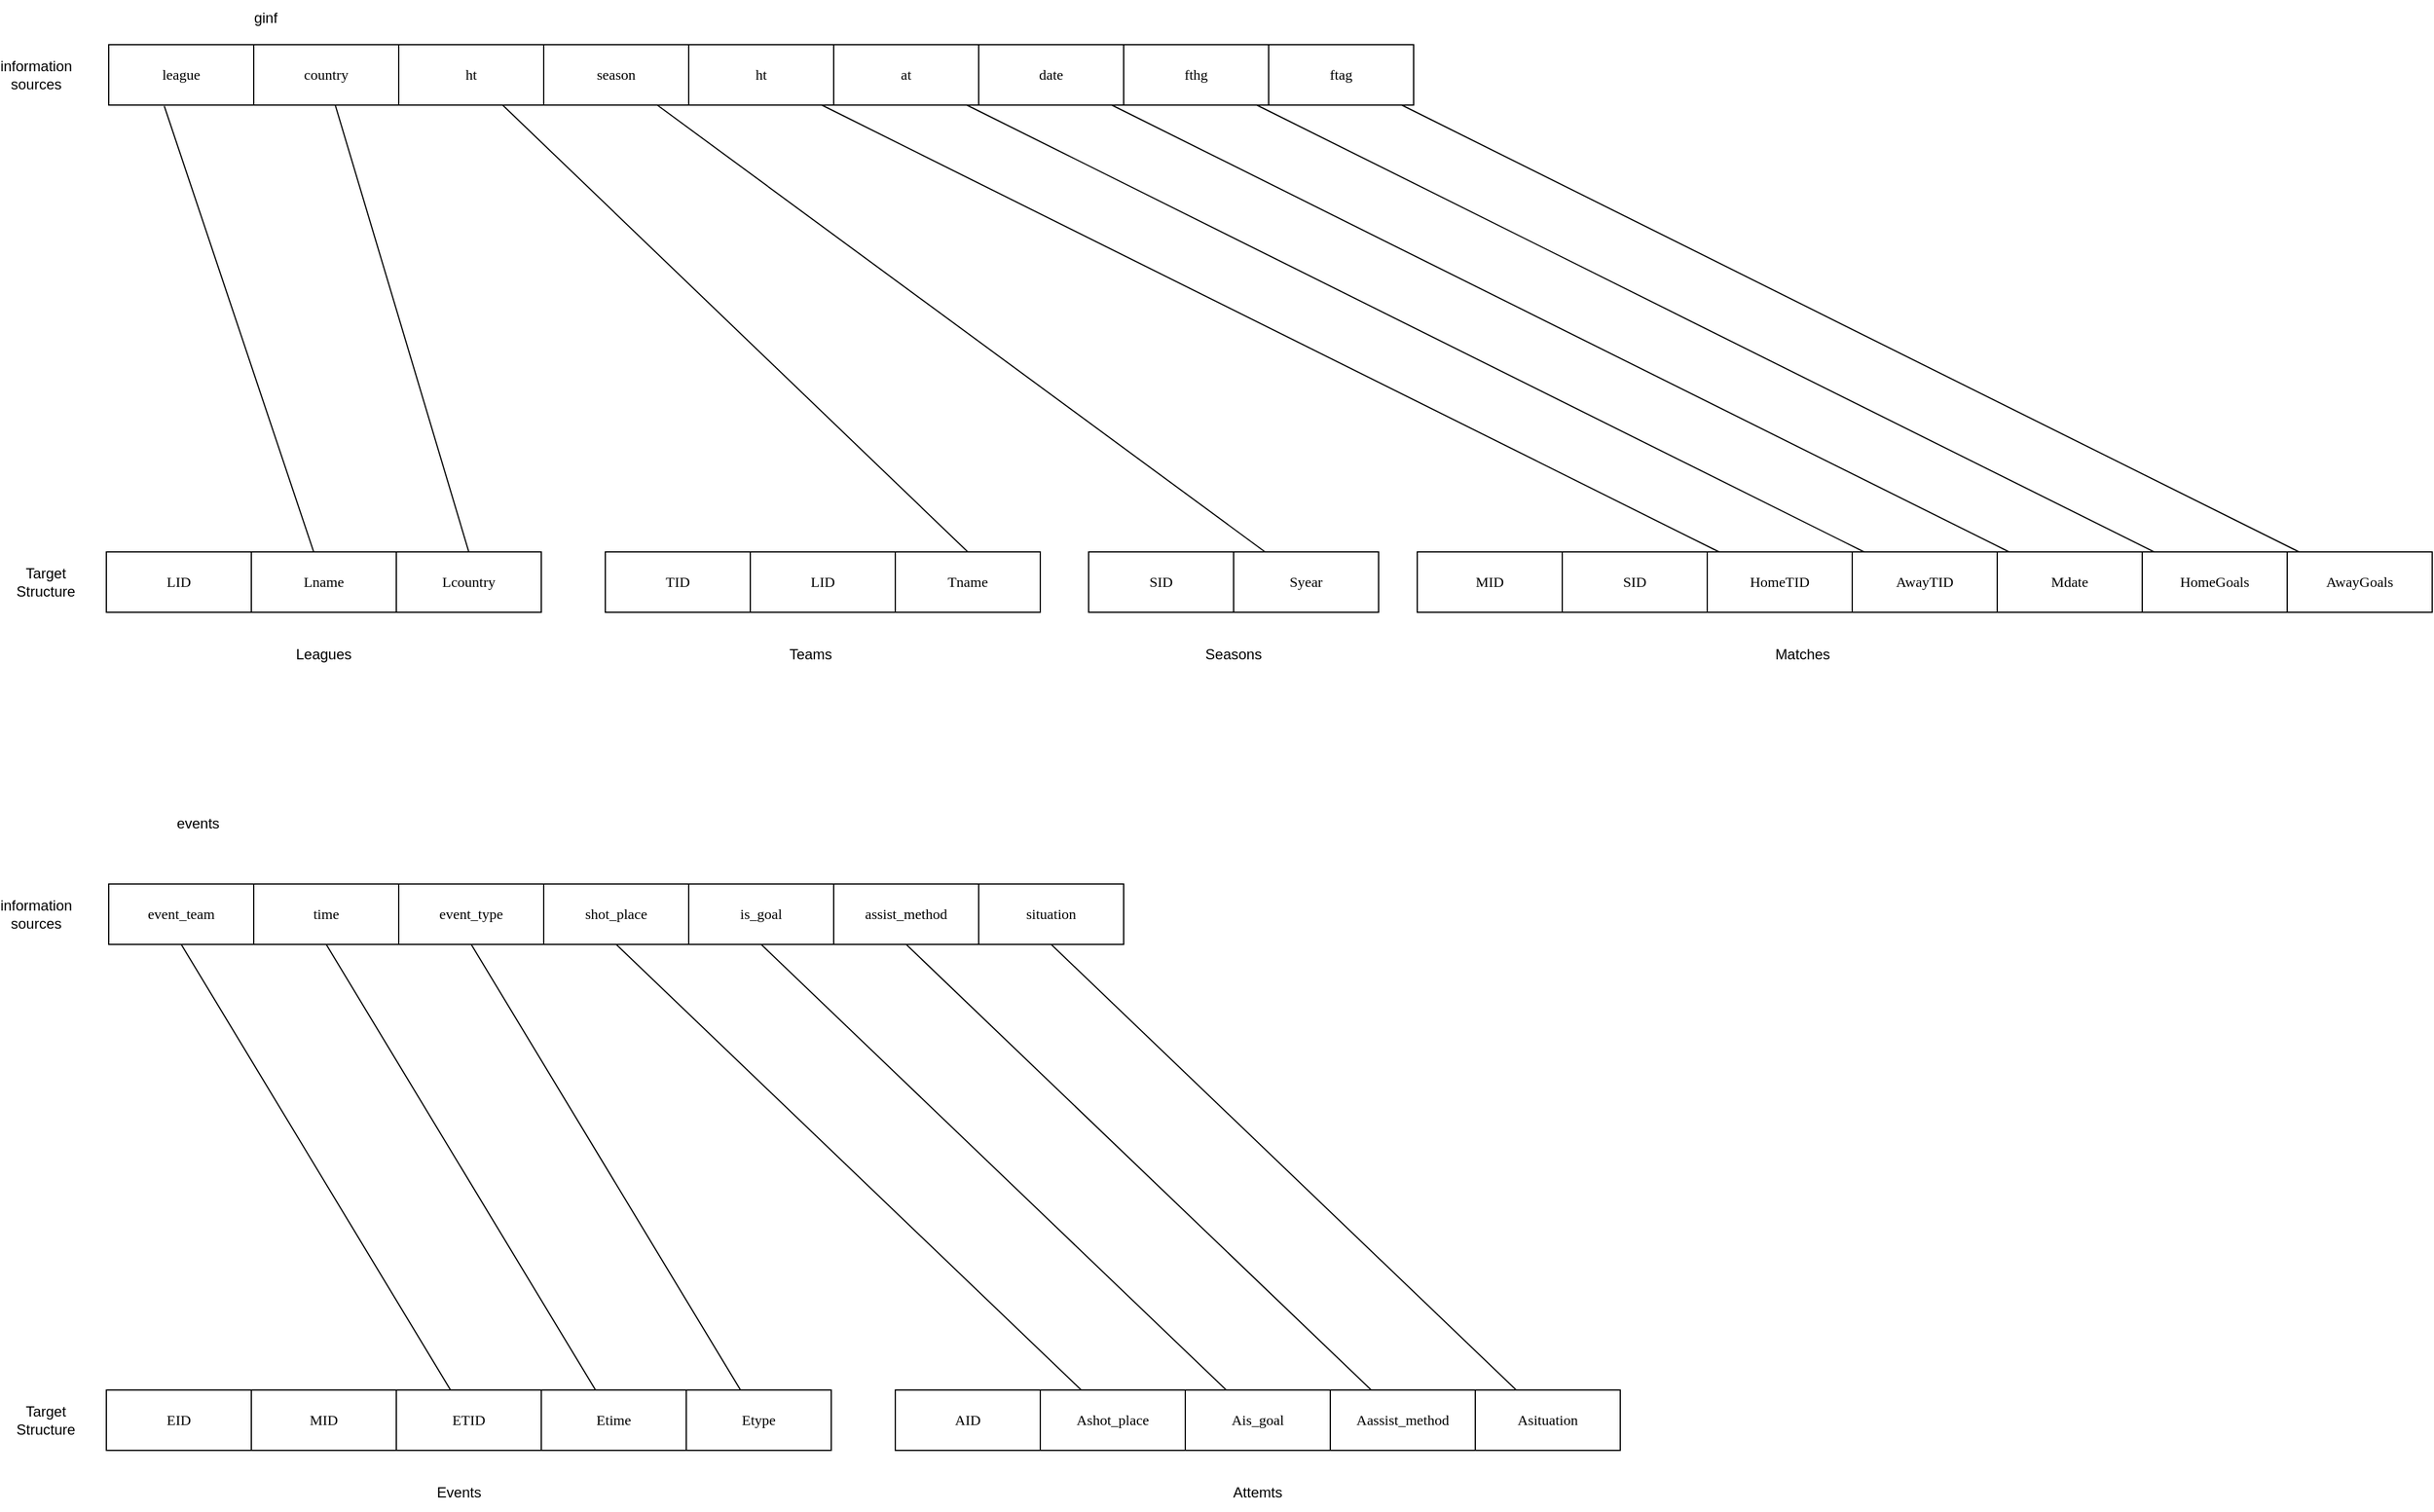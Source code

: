 <mxfile version="18.1.3" type="google"><diagram name="Page-1" id="52a04d89-c75d-2922-d76d-85b35f80e030"><mxGraphModel dx="1531" dy="1264" grid="1" gridSize="10" guides="1" tooltips="1" connect="1" arrows="1" fold="1" page="0" pageScale="1" pageWidth="1100" pageHeight="850" background="none" math="0" shadow="0"><root><mxCell id="0"/><mxCell id="1" parent="0"/><mxCell id="17472293e6e8944d-29" value="league" style="whiteSpace=wrap;html=1;rounded=0;shadow=0;comic=0;labelBackgroundColor=none;strokeWidth=1;fontFamily=Verdana;fontSize=12;align=center;" parent="1" vertex="1"><mxGeometry x="80" y="60" width="120" height="50" as="geometry"/></mxCell><mxCell id="tHcgR8gT8aLDd9sxSifH-13" style="edgeStyle=none;rounded=0;orthogonalLoop=1;jettySize=auto;html=1;entryX=0.5;entryY=0;entryDx=0;entryDy=0;endArrow=none;endFill=0;" edge="1" parent="1" source="17472293e6e8944d-30" target="tHcgR8gT8aLDd9sxSifH-5"><mxGeometry relative="1" as="geometry"/></mxCell><mxCell id="17472293e6e8944d-30" value="country" style="whiteSpace=wrap;html=1;rounded=0;shadow=0;comic=0;labelBackgroundColor=none;strokeWidth=1;fontFamily=Verdana;fontSize=12;align=center;" parent="1" vertex="1"><mxGeometry x="200" y="60" width="120" height="50" as="geometry"/></mxCell><mxCell id="tHcgR8gT8aLDd9sxSifH-1" style="rounded=0;orthogonalLoop=1;jettySize=auto;html=1;entryX=0.383;entryY=1.016;entryDx=0;entryDy=0;entryPerimeter=0;endArrow=none;endFill=0;" edge="1" parent="1" source="1fdf3b25b50cf41e-25" target="17472293e6e8944d-29"><mxGeometry relative="1" as="geometry"/></mxCell><mxCell id="1fdf3b25b50cf41e-25" value="Lname" style="whiteSpace=wrap;html=1;rounded=0;shadow=0;comic=0;labelBackgroundColor=none;strokeWidth=1;fontFamily=Verdana;fontSize=12;align=center;" parent="1" vertex="1"><mxGeometry x="198" y="480" width="120" height="50" as="geometry"/></mxCell><mxCell id="tHcgR8gT8aLDd9sxSifH-2" value="information sources" style="text;html=1;strokeColor=none;fillColor=none;align=center;verticalAlign=middle;whiteSpace=wrap;rounded=0;" vertex="1" parent="1"><mxGeometry x="-10" y="70" width="60" height="30" as="geometry"/></mxCell><mxCell id="tHcgR8gT8aLDd9sxSifH-3" value="Target Structure" style="text;html=1;strokeColor=none;fillColor=none;align=center;verticalAlign=middle;whiteSpace=wrap;rounded=0;" vertex="1" parent="1"><mxGeometry x="-2" y="490" width="60" height="30" as="geometry"/></mxCell><mxCell id="tHcgR8gT8aLDd9sxSifH-4" value="LID" style="whiteSpace=wrap;html=1;rounded=0;shadow=0;comic=0;labelBackgroundColor=none;strokeWidth=1;fontFamily=Verdana;fontSize=12;align=center;" vertex="1" parent="1"><mxGeometry x="78" y="480" width="120" height="50" as="geometry"/></mxCell><mxCell id="tHcgR8gT8aLDd9sxSifH-5" value="Lcountry" style="whiteSpace=wrap;html=1;rounded=0;shadow=0;comic=0;labelBackgroundColor=none;strokeWidth=1;fontFamily=Verdana;fontSize=12;align=center;" vertex="1" parent="1"><mxGeometry x="318" y="480" width="120" height="50" as="geometry"/></mxCell><mxCell id="tHcgR8gT8aLDd9sxSifH-6" value="Tname" style="whiteSpace=wrap;html=1;rounded=0;shadow=0;comic=0;labelBackgroundColor=none;strokeWidth=1;fontFamily=Verdana;fontSize=12;align=center;" vertex="1" parent="1"><mxGeometry x="731" y="480" width="120" height="50" as="geometry"/></mxCell><mxCell id="tHcgR8gT8aLDd9sxSifH-7" value="TID" style="whiteSpace=wrap;html=1;rounded=0;shadow=0;comic=0;labelBackgroundColor=none;strokeWidth=1;fontFamily=Verdana;fontSize=12;align=center;" vertex="1" parent="1"><mxGeometry x="491" y="480" width="120" height="50" as="geometry"/></mxCell><mxCell id="tHcgR8gT8aLDd9sxSifH-20" value="" style="edgeStyle=none;rounded=0;orthogonalLoop=1;jettySize=auto;html=1;endArrow=none;endFill=0;exitX=0.5;exitY=0;exitDx=0;exitDy=0;" edge="1" parent="1" source="tHcgR8gT8aLDd9sxSifH-6" target="tHcgR8gT8aLDd9sxSifH-19"><mxGeometry relative="1" as="geometry"/></mxCell><mxCell id="tHcgR8gT8aLDd9sxSifH-8" value="LID" style="whiteSpace=wrap;html=1;rounded=0;shadow=0;comic=0;labelBackgroundColor=none;strokeWidth=1;fontFamily=Verdana;fontSize=12;align=center;" vertex="1" parent="1"><mxGeometry x="611" y="480" width="120" height="50" as="geometry"/></mxCell><mxCell id="tHcgR8gT8aLDd9sxSifH-12" value="ginf" style="text;html=1;strokeColor=none;fillColor=none;align=center;verticalAlign=middle;whiteSpace=wrap;rounded=0;" vertex="1" parent="1"><mxGeometry x="180" y="23" width="60" height="30" as="geometry"/></mxCell><mxCell id="tHcgR8gT8aLDd9sxSifH-14" value="Leagues" style="text;html=1;strokeColor=none;fillColor=none;align=center;verticalAlign=middle;whiteSpace=wrap;rounded=0;" vertex="1" parent="1"><mxGeometry x="228" y="550" width="60" height="30" as="geometry"/></mxCell><mxCell id="tHcgR8gT8aLDd9sxSifH-15" value="Teams" style="text;html=1;strokeColor=none;fillColor=none;align=center;verticalAlign=middle;whiteSpace=wrap;rounded=0;" vertex="1" parent="1"><mxGeometry x="631" y="550" width="60" height="30" as="geometry"/></mxCell><mxCell id="tHcgR8gT8aLDd9sxSifH-19" value="ht" style="whiteSpace=wrap;html=1;rounded=0;shadow=0;comic=0;labelBackgroundColor=none;strokeWidth=1;fontFamily=Verdana;fontSize=12;align=center;" vertex="1" parent="1"><mxGeometry x="320" y="60" width="120" height="50" as="geometry"/></mxCell><mxCell id="tHcgR8gT8aLDd9sxSifH-22" value="SID" style="whiteSpace=wrap;html=1;rounded=0;shadow=0;comic=0;labelBackgroundColor=none;strokeWidth=1;fontFamily=Verdana;fontSize=12;align=center;" vertex="1" parent="1"><mxGeometry x="891" y="480" width="120" height="50" as="geometry"/></mxCell><mxCell id="tHcgR8gT8aLDd9sxSifH-26" value="" style="edgeStyle=none;rounded=0;orthogonalLoop=1;jettySize=auto;html=1;endArrow=none;endFill=0;" edge="1" parent="1" source="tHcgR8gT8aLDd9sxSifH-23" target="tHcgR8gT8aLDd9sxSifH-25"><mxGeometry relative="1" as="geometry"/></mxCell><mxCell id="tHcgR8gT8aLDd9sxSifH-23" value="Syear" style="whiteSpace=wrap;html=1;rounded=0;shadow=0;comic=0;labelBackgroundColor=none;strokeWidth=1;fontFamily=Verdana;fontSize=12;align=center;" vertex="1" parent="1"><mxGeometry x="1011" y="480" width="120" height="50" as="geometry"/></mxCell><mxCell id="tHcgR8gT8aLDd9sxSifH-24" value="Seasons" style="text;html=1;strokeColor=none;fillColor=none;align=center;verticalAlign=middle;whiteSpace=wrap;rounded=0;" vertex="1" parent="1"><mxGeometry x="981" y="550" width="60" height="30" as="geometry"/></mxCell><mxCell id="tHcgR8gT8aLDd9sxSifH-25" value="season" style="whiteSpace=wrap;html=1;rounded=0;shadow=0;comic=0;labelBackgroundColor=none;strokeWidth=1;fontFamily=Verdana;fontSize=12;align=center;" vertex="1" parent="1"><mxGeometry x="440" y="60" width="120" height="50" as="geometry"/></mxCell><mxCell id="tHcgR8gT8aLDd9sxSifH-27" value="MID" style="whiteSpace=wrap;html=1;rounded=0;shadow=0;comic=0;labelBackgroundColor=none;strokeWidth=1;fontFamily=Verdana;fontSize=12;align=center;" vertex="1" parent="1"><mxGeometry x="1163" y="480" width="120" height="50" as="geometry"/></mxCell><mxCell id="tHcgR8gT8aLDd9sxSifH-35" value="" style="edgeStyle=none;rounded=0;orthogonalLoop=1;jettySize=auto;html=1;endArrow=none;endFill=0;" edge="1" parent="1" source="tHcgR8gT8aLDd9sxSifH-28" target="tHcgR8gT8aLDd9sxSifH-34"><mxGeometry relative="1" as="geometry"/></mxCell><mxCell id="tHcgR8gT8aLDd9sxSifH-28" value="HomeTID" style="whiteSpace=wrap;html=1;rounded=0;shadow=0;comic=0;labelBackgroundColor=none;strokeWidth=1;fontFamily=Verdana;fontSize=12;align=center;" vertex="1" parent="1"><mxGeometry x="1403" y="480" width="120" height="50" as="geometry"/></mxCell><mxCell id="tHcgR8gT8aLDd9sxSifH-29" value="Matches" style="text;html=1;strokeColor=none;fillColor=none;align=center;verticalAlign=middle;whiteSpace=wrap;rounded=0;" vertex="1" parent="1"><mxGeometry x="1452" y="550" width="60" height="30" as="geometry"/></mxCell><mxCell id="tHcgR8gT8aLDd9sxSifH-38" value="" style="edgeStyle=none;rounded=0;orthogonalLoop=1;jettySize=auto;html=1;endArrow=none;endFill=0;" edge="1" parent="1" source="tHcgR8gT8aLDd9sxSifH-30" target="tHcgR8gT8aLDd9sxSifH-37"><mxGeometry relative="1" as="geometry"/></mxCell><mxCell id="tHcgR8gT8aLDd9sxSifH-30" value="AwayTID" style="whiteSpace=wrap;html=1;rounded=0;shadow=0;comic=0;labelBackgroundColor=none;strokeWidth=1;fontFamily=Verdana;fontSize=12;align=center;" vertex="1" parent="1"><mxGeometry x="1523" y="480" width="120" height="50" as="geometry"/></mxCell><mxCell id="tHcgR8gT8aLDd9sxSifH-31" value="SID" style="whiteSpace=wrap;html=1;rounded=0;shadow=0;comic=0;labelBackgroundColor=none;strokeWidth=1;fontFamily=Verdana;fontSize=12;align=center;" vertex="1" parent="1"><mxGeometry x="1283" y="480" width="120" height="50" as="geometry"/></mxCell><mxCell id="tHcgR8gT8aLDd9sxSifH-43" value="" style="edgeStyle=none;rounded=0;orthogonalLoop=1;jettySize=auto;html=1;endArrow=none;endFill=0;" edge="1" parent="1" source="tHcgR8gT8aLDd9sxSifH-32" target="tHcgR8gT8aLDd9sxSifH-42"><mxGeometry relative="1" as="geometry"/></mxCell><mxCell id="tHcgR8gT8aLDd9sxSifH-32" value="HomeGoals" style="whiteSpace=wrap;html=1;rounded=0;shadow=0;comic=0;labelBackgroundColor=none;strokeWidth=1;fontFamily=Verdana;fontSize=12;align=center;" vertex="1" parent="1"><mxGeometry x="1763" y="480" width="120" height="50" as="geometry"/></mxCell><mxCell id="tHcgR8gT8aLDd9sxSifH-45" value="" style="edgeStyle=none;rounded=0;orthogonalLoop=1;jettySize=auto;html=1;endArrow=none;endFill=0;" edge="1" parent="1" source="tHcgR8gT8aLDd9sxSifH-33" target="tHcgR8gT8aLDd9sxSifH-44"><mxGeometry relative="1" as="geometry"/></mxCell><mxCell id="tHcgR8gT8aLDd9sxSifH-33" value="AwayGoals" style="whiteSpace=wrap;html=1;rounded=0;shadow=0;comic=0;labelBackgroundColor=none;strokeWidth=1;fontFamily=Verdana;fontSize=12;align=center;" vertex="1" parent="1"><mxGeometry x="1883" y="480" width="120" height="50" as="geometry"/></mxCell><mxCell id="tHcgR8gT8aLDd9sxSifH-34" value="ht" style="whiteSpace=wrap;html=1;rounded=0;shadow=0;comic=0;labelBackgroundColor=none;strokeWidth=1;fontFamily=Verdana;fontSize=12;align=center;" vertex="1" parent="1"><mxGeometry x="560" y="60" width="120" height="50" as="geometry"/></mxCell><mxCell id="tHcgR8gT8aLDd9sxSifH-41" value="" style="edgeStyle=none;rounded=0;orthogonalLoop=1;jettySize=auto;html=1;endArrow=none;endFill=0;" edge="1" parent="1" source="tHcgR8gT8aLDd9sxSifH-36" target="tHcgR8gT8aLDd9sxSifH-40"><mxGeometry relative="1" as="geometry"/></mxCell><mxCell id="tHcgR8gT8aLDd9sxSifH-36" value="Mdate" style="whiteSpace=wrap;html=1;rounded=0;shadow=0;comic=0;labelBackgroundColor=none;strokeWidth=1;fontFamily=Verdana;fontSize=12;align=center;" vertex="1" parent="1"><mxGeometry x="1643" y="480" width="120" height="50" as="geometry"/></mxCell><mxCell id="tHcgR8gT8aLDd9sxSifH-37" value="at" style="whiteSpace=wrap;html=1;rounded=0;shadow=0;comic=0;labelBackgroundColor=none;strokeWidth=1;fontFamily=Verdana;fontSize=12;align=center;" vertex="1" parent="1"><mxGeometry x="680" y="60" width="120" height="50" as="geometry"/></mxCell><mxCell id="tHcgR8gT8aLDd9sxSifH-40" value="date" style="whiteSpace=wrap;html=1;rounded=0;shadow=0;comic=0;labelBackgroundColor=none;strokeWidth=1;fontFamily=Verdana;fontSize=12;align=center;" vertex="1" parent="1"><mxGeometry x="800" y="60" width="120" height="50" as="geometry"/></mxCell><mxCell id="tHcgR8gT8aLDd9sxSifH-42" value="fthg" style="whiteSpace=wrap;html=1;rounded=0;shadow=0;comic=0;labelBackgroundColor=none;strokeWidth=1;fontFamily=Verdana;fontSize=12;align=center;" vertex="1" parent="1"><mxGeometry x="920" y="60" width="120" height="50" as="geometry"/></mxCell><mxCell id="tHcgR8gT8aLDd9sxSifH-44" value="ftag" style="whiteSpace=wrap;html=1;rounded=0;shadow=0;comic=0;labelBackgroundColor=none;strokeWidth=1;fontFamily=Verdana;fontSize=12;align=center;" vertex="1" parent="1"><mxGeometry x="1040" y="60" width="120" height="50" as="geometry"/></mxCell><mxCell id="tHcgR8gT8aLDd9sxSifH-46" value="event_team" style="whiteSpace=wrap;html=1;rounded=0;shadow=0;comic=0;labelBackgroundColor=none;strokeWidth=1;fontFamily=Verdana;fontSize=12;align=center;" vertex="1" parent="1"><mxGeometry x="80" y="755" width="120" height="50" as="geometry"/></mxCell><mxCell id="tHcgR8gT8aLDd9sxSifH-48" value="time" style="whiteSpace=wrap;html=1;rounded=0;shadow=0;comic=0;labelBackgroundColor=none;strokeWidth=1;fontFamily=Verdana;fontSize=12;align=center;" vertex="1" parent="1"><mxGeometry x="200" y="755" width="120" height="50" as="geometry"/></mxCell><mxCell id="tHcgR8gT8aLDd9sxSifH-50" value="MID" style="whiteSpace=wrap;html=1;rounded=0;shadow=0;comic=0;labelBackgroundColor=none;strokeWidth=1;fontFamily=Verdana;fontSize=12;align=center;" vertex="1" parent="1"><mxGeometry x="198" y="1174" width="120" height="50" as="geometry"/></mxCell><mxCell id="tHcgR8gT8aLDd9sxSifH-51" value="information sources" style="text;html=1;strokeColor=none;fillColor=none;align=center;verticalAlign=middle;whiteSpace=wrap;rounded=0;" vertex="1" parent="1"><mxGeometry x="-10" y="765" width="60" height="30" as="geometry"/></mxCell><mxCell id="tHcgR8gT8aLDd9sxSifH-52" value="Target Structure" style="text;html=1;strokeColor=none;fillColor=none;align=center;verticalAlign=middle;whiteSpace=wrap;rounded=0;" vertex="1" parent="1"><mxGeometry x="-2" y="1184" width="60" height="30" as="geometry"/></mxCell><mxCell id="tHcgR8gT8aLDd9sxSifH-53" value="EID" style="whiteSpace=wrap;html=1;rounded=0;shadow=0;comic=0;labelBackgroundColor=none;strokeWidth=1;fontFamily=Verdana;fontSize=12;align=center;" vertex="1" parent="1"><mxGeometry x="78" y="1174" width="120" height="50" as="geometry"/></mxCell><mxCell id="tHcgR8gT8aLDd9sxSifH-71" style="edgeStyle=none;rounded=0;orthogonalLoop=1;jettySize=auto;html=1;entryX=0.5;entryY=1;entryDx=0;entryDy=0;endArrow=none;endFill=0;" edge="1" parent="1" source="tHcgR8gT8aLDd9sxSifH-54" target="tHcgR8gT8aLDd9sxSifH-46"><mxGeometry relative="1" as="geometry"/></mxCell><mxCell id="tHcgR8gT8aLDd9sxSifH-54" value="ETID" style="whiteSpace=wrap;html=1;rounded=0;shadow=0;comic=0;labelBackgroundColor=none;strokeWidth=1;fontFamily=Verdana;fontSize=12;align=center;" vertex="1" parent="1"><mxGeometry x="318" y="1174" width="120" height="50" as="geometry"/></mxCell><mxCell id="tHcgR8gT8aLDd9sxSifH-55" value="AID" style="whiteSpace=wrap;html=1;rounded=0;shadow=0;comic=0;labelBackgroundColor=none;strokeWidth=1;fontFamily=Verdana;fontSize=12;align=center;" vertex="1" parent="1"><mxGeometry x="731" y="1174" width="120" height="50" as="geometry"/></mxCell><mxCell id="tHcgR8gT8aLDd9sxSifH-72" style="edgeStyle=none;rounded=0;orthogonalLoop=1;jettySize=auto;html=1;entryX=0.5;entryY=1;entryDx=0;entryDy=0;endArrow=none;endFill=0;" edge="1" parent="1" source="tHcgR8gT8aLDd9sxSifH-56" target="tHcgR8gT8aLDd9sxSifH-48"><mxGeometry relative="1" as="geometry"/></mxCell><mxCell id="tHcgR8gT8aLDd9sxSifH-56" value="Etime" style="whiteSpace=wrap;html=1;rounded=0;shadow=0;comic=0;labelBackgroundColor=none;strokeWidth=1;fontFamily=Verdana;fontSize=12;align=center;" vertex="1" parent="1"><mxGeometry x="438" y="1174" width="120" height="50" as="geometry"/></mxCell><mxCell id="tHcgR8gT8aLDd9sxSifH-73" style="edgeStyle=none;rounded=0;orthogonalLoop=1;jettySize=auto;html=1;entryX=0.5;entryY=1;entryDx=0;entryDy=0;endArrow=none;endFill=0;" edge="1" parent="1" source="tHcgR8gT8aLDd9sxSifH-58" target="tHcgR8gT8aLDd9sxSifH-62"><mxGeometry relative="1" as="geometry"/></mxCell><mxCell id="tHcgR8gT8aLDd9sxSifH-58" value="Etype" style="whiteSpace=wrap;html=1;rounded=0;shadow=0;comic=0;labelBackgroundColor=none;strokeWidth=1;fontFamily=Verdana;fontSize=12;align=center;" vertex="1" parent="1"><mxGeometry x="558" y="1174" width="120" height="50" as="geometry"/></mxCell><mxCell id="tHcgR8gT8aLDd9sxSifH-59" value="events" style="text;html=1;strokeColor=none;fillColor=none;align=center;verticalAlign=middle;whiteSpace=wrap;rounded=0;" vertex="1" parent="1"><mxGeometry x="124" y="690" width="60" height="30" as="geometry"/></mxCell><mxCell id="tHcgR8gT8aLDd9sxSifH-60" value="Events" style="text;html=1;strokeColor=none;fillColor=none;align=center;verticalAlign=middle;whiteSpace=wrap;rounded=0;" vertex="1" parent="1"><mxGeometry x="340" y="1244" width="60" height="30" as="geometry"/></mxCell><mxCell id="tHcgR8gT8aLDd9sxSifH-61" value="Attemts" style="text;html=1;strokeColor=none;fillColor=none;align=center;verticalAlign=middle;whiteSpace=wrap;rounded=0;" vertex="1" parent="1"><mxGeometry x="1001" y="1244" width="60" height="30" as="geometry"/></mxCell><mxCell id="tHcgR8gT8aLDd9sxSifH-62" value="event_type" style="whiteSpace=wrap;html=1;rounded=0;shadow=0;comic=0;labelBackgroundColor=none;strokeWidth=1;fontFamily=Verdana;fontSize=12;align=center;" vertex="1" parent="1"><mxGeometry x="320" y="755" width="120" height="50" as="geometry"/></mxCell><mxCell id="tHcgR8gT8aLDd9sxSifH-67" value="shot_place" style="whiteSpace=wrap;html=1;rounded=0;shadow=0;comic=0;labelBackgroundColor=none;strokeWidth=1;fontFamily=Verdana;fontSize=12;align=center;" vertex="1" parent="1"><mxGeometry x="440" y="755" width="120" height="50" as="geometry"/></mxCell><mxCell id="tHcgR8gT8aLDd9sxSifH-68" value="is_goal" style="whiteSpace=wrap;html=1;rounded=0;shadow=0;comic=0;labelBackgroundColor=none;strokeWidth=1;fontFamily=Verdana;fontSize=12;align=center;" vertex="1" parent="1"><mxGeometry x="560" y="755" width="120" height="50" as="geometry"/></mxCell><mxCell id="tHcgR8gT8aLDd9sxSifH-69" value="assist_method" style="whiteSpace=wrap;html=1;rounded=0;shadow=0;comic=0;labelBackgroundColor=none;strokeWidth=1;fontFamily=Verdana;fontSize=12;align=center;" vertex="1" parent="1"><mxGeometry x="680" y="755" width="120" height="50" as="geometry"/></mxCell><mxCell id="tHcgR8gT8aLDd9sxSifH-70" value="situation" style="whiteSpace=wrap;html=1;rounded=0;shadow=0;comic=0;labelBackgroundColor=none;strokeWidth=1;fontFamily=Verdana;fontSize=12;align=center;" vertex="1" parent="1"><mxGeometry x="800" y="755" width="120" height="50" as="geometry"/></mxCell><mxCell id="tHcgR8gT8aLDd9sxSifH-78" style="edgeStyle=none;rounded=0;orthogonalLoop=1;jettySize=auto;html=1;entryX=0.5;entryY=1;entryDx=0;entryDy=0;endArrow=none;endFill=0;" edge="1" parent="1" source="tHcgR8gT8aLDd9sxSifH-74" target="tHcgR8gT8aLDd9sxSifH-67"><mxGeometry relative="1" as="geometry"/></mxCell><mxCell id="tHcgR8gT8aLDd9sxSifH-74" value="Ashot_place" style="whiteSpace=wrap;html=1;rounded=0;shadow=0;comic=0;labelBackgroundColor=none;strokeWidth=1;fontFamily=Verdana;fontSize=12;align=center;" vertex="1" parent="1"><mxGeometry x="851" y="1174" width="120" height="50" as="geometry"/></mxCell><mxCell id="tHcgR8gT8aLDd9sxSifH-79" style="edgeStyle=none;rounded=0;orthogonalLoop=1;jettySize=auto;html=1;entryX=0.5;entryY=1;entryDx=0;entryDy=0;endArrow=none;endFill=0;" edge="1" parent="1" source="tHcgR8gT8aLDd9sxSifH-75" target="tHcgR8gT8aLDd9sxSifH-68"><mxGeometry relative="1" as="geometry"/></mxCell><mxCell id="tHcgR8gT8aLDd9sxSifH-75" value="Ais_goal" style="whiteSpace=wrap;html=1;rounded=0;shadow=0;comic=0;labelBackgroundColor=none;strokeWidth=1;fontFamily=Verdana;fontSize=12;align=center;" vertex="1" parent="1"><mxGeometry x="971" y="1174" width="120" height="50" as="geometry"/></mxCell><mxCell id="tHcgR8gT8aLDd9sxSifH-80" style="edgeStyle=none;rounded=0;orthogonalLoop=1;jettySize=auto;html=1;entryX=0.5;entryY=1;entryDx=0;entryDy=0;endArrow=none;endFill=0;" edge="1" parent="1" source="tHcgR8gT8aLDd9sxSifH-76" target="tHcgR8gT8aLDd9sxSifH-69"><mxGeometry relative="1" as="geometry"/></mxCell><mxCell id="tHcgR8gT8aLDd9sxSifH-76" value="Aassist_method" style="whiteSpace=wrap;html=1;rounded=0;shadow=0;comic=0;labelBackgroundColor=none;strokeWidth=1;fontFamily=Verdana;fontSize=12;align=center;" vertex="1" parent="1"><mxGeometry x="1091" y="1174" width="120" height="50" as="geometry"/></mxCell><mxCell id="tHcgR8gT8aLDd9sxSifH-81" style="edgeStyle=none;rounded=0;orthogonalLoop=1;jettySize=auto;html=1;entryX=0.5;entryY=1;entryDx=0;entryDy=0;endArrow=none;endFill=0;" edge="1" parent="1" source="tHcgR8gT8aLDd9sxSifH-77" target="tHcgR8gT8aLDd9sxSifH-70"><mxGeometry relative="1" as="geometry"/></mxCell><mxCell id="tHcgR8gT8aLDd9sxSifH-77" value="Asituation" style="whiteSpace=wrap;html=1;rounded=0;shadow=0;comic=0;labelBackgroundColor=none;strokeWidth=1;fontFamily=Verdana;fontSize=12;align=center;" vertex="1" parent="1"><mxGeometry x="1211" y="1174" width="120" height="50" as="geometry"/></mxCell></root></mxGraphModel></diagram></mxfile>